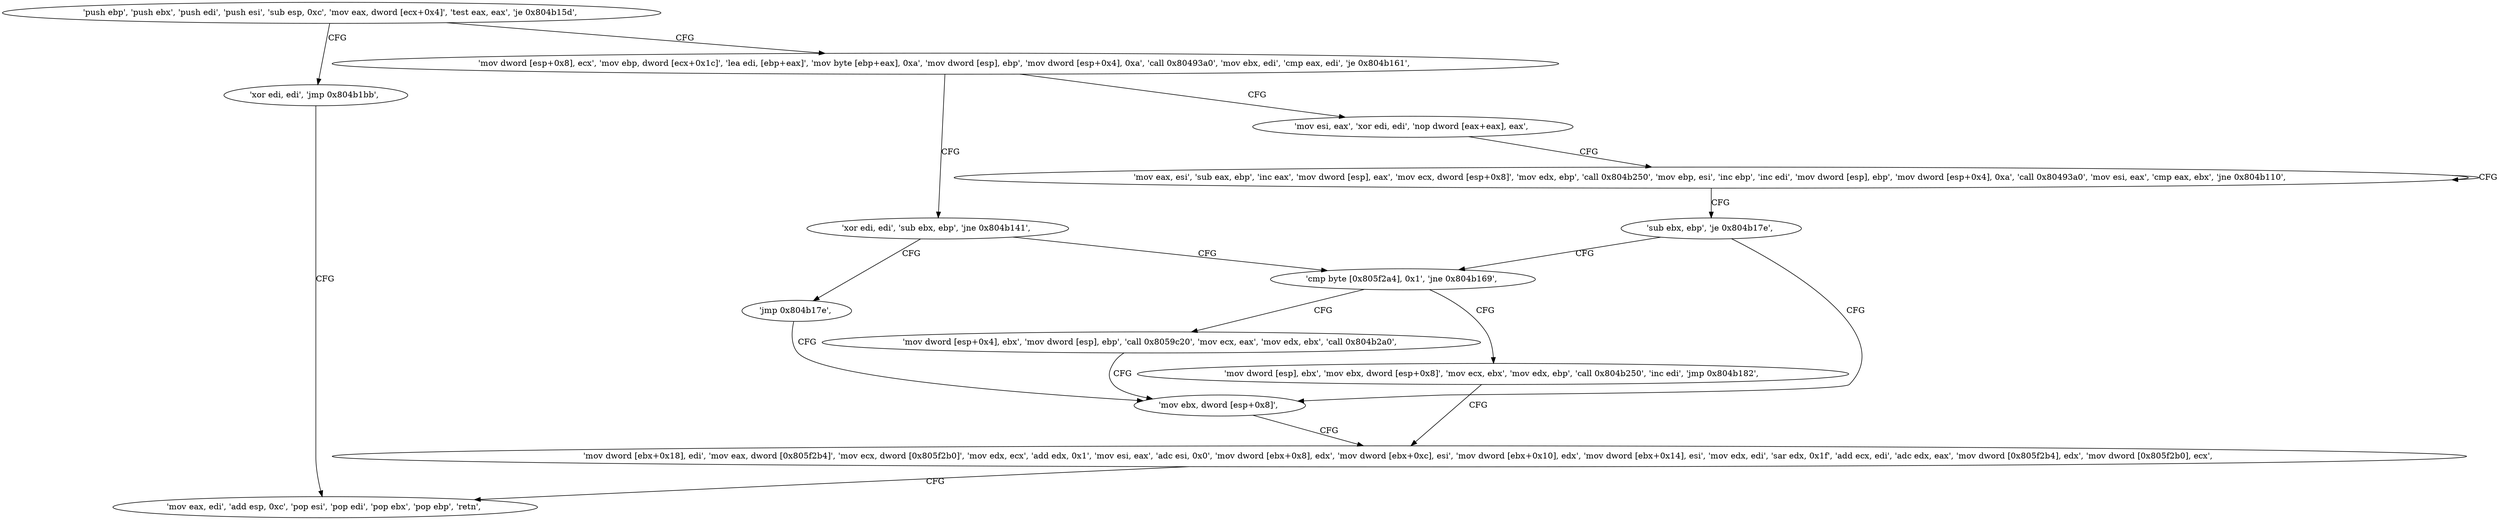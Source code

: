digraph "func" {
"134525136" [label = "'push ebp', 'push ebx', 'push edi', 'push esi', 'sub esp, 0xc', 'mov eax, dword [ecx+0x4]', 'test eax, eax', 'je 0x804b15d', " ]
"134525277" [label = "'xor edi, edi', 'jmp 0x804b1bb', " ]
"134525150" [label = "'mov dword [esp+0x8], ecx', 'mov ebp, dword [ecx+0x1c]', 'lea edi, [ebp+eax]', 'mov byte [ebp+eax], 0xa', 'mov dword [esp], ebp', 'mov dword [esp+0x4], 0xa', 'call 0x80493a0', 'mov ebx, edi', 'cmp eax, edi', 'je 0x804b161', " ]
"134525371" [label = "'mov eax, edi', 'add esp, 0xc', 'pop esi', 'pop edi', 'pop ebx', 'pop ebp', 'retn', " ]
"134525281" [label = "'xor edi, edi', 'sub ebx, ebp', 'jne 0x804b141', " ]
"134525188" [label = "'mov esi, eax', 'xor edi, edi', 'nop dword [eax+eax], eax', " ]
"134525249" [label = "'cmp byte [0x805f2a4], 0x1', 'jne 0x804b169', " ]
"134525287" [label = "'jmp 0x804b17e', " ]
"134525200" [label = "'mov eax, esi', 'sub eax, ebp', 'inc eax', 'mov dword [esp], eax', 'mov ecx, dword [esp+0x8]', 'mov edx, ebp', 'call 0x804b250', 'mov ebp, esi', 'inc ebp', 'inc edi', 'mov dword [esp], ebp', 'mov dword [esp+0x4], 0xa', 'call 0x80493a0', 'mov esi, eax', 'cmp eax, ebx', 'jne 0x804b110', " ]
"134525289" [label = "'mov dword [esp+0x4], ebx', 'mov dword [esp], ebp', 'call 0x8059c20', 'mov ecx, eax', 'mov edx, ebx', 'call 0x804b2a0', " ]
"134525258" [label = "'mov dword [esp], ebx', 'mov ebx, dword [esp+0x8]', 'mov ecx, ebx', 'mov edx, ebp', 'call 0x804b250', 'inc edi', 'jmp 0x804b182', " ]
"134525310" [label = "'mov ebx, dword [esp+0x8]', " ]
"134525245" [label = "'sub ebx, ebp', 'je 0x804b17e', " ]
"134525314" [label = "'mov dword [ebx+0x18], edi', 'mov eax, dword [0x805f2b4]', 'mov ecx, dword [0x805f2b0]', 'mov edx, ecx', 'add edx, 0x1', 'mov esi, eax', 'adc esi, 0x0', 'mov dword [ebx+0x8], edx', 'mov dword [ebx+0xc], esi', 'mov dword [ebx+0x10], edx', 'mov dword [ebx+0x14], esi', 'mov edx, edi', 'sar edx, 0x1f', 'add ecx, edi', 'adc edx, eax', 'mov dword [0x805f2b4], edx', 'mov dword [0x805f2b0], ecx', " ]
"134525136" -> "134525277" [ label = "CFG" ]
"134525136" -> "134525150" [ label = "CFG" ]
"134525277" -> "134525371" [ label = "CFG" ]
"134525150" -> "134525281" [ label = "CFG" ]
"134525150" -> "134525188" [ label = "CFG" ]
"134525281" -> "134525249" [ label = "CFG" ]
"134525281" -> "134525287" [ label = "CFG" ]
"134525188" -> "134525200" [ label = "CFG" ]
"134525249" -> "134525289" [ label = "CFG" ]
"134525249" -> "134525258" [ label = "CFG" ]
"134525287" -> "134525310" [ label = "CFG" ]
"134525200" -> "134525200" [ label = "CFG" ]
"134525200" -> "134525245" [ label = "CFG" ]
"134525289" -> "134525310" [ label = "CFG" ]
"134525258" -> "134525314" [ label = "CFG" ]
"134525310" -> "134525314" [ label = "CFG" ]
"134525245" -> "134525310" [ label = "CFG" ]
"134525245" -> "134525249" [ label = "CFG" ]
"134525314" -> "134525371" [ label = "CFG" ]
}
